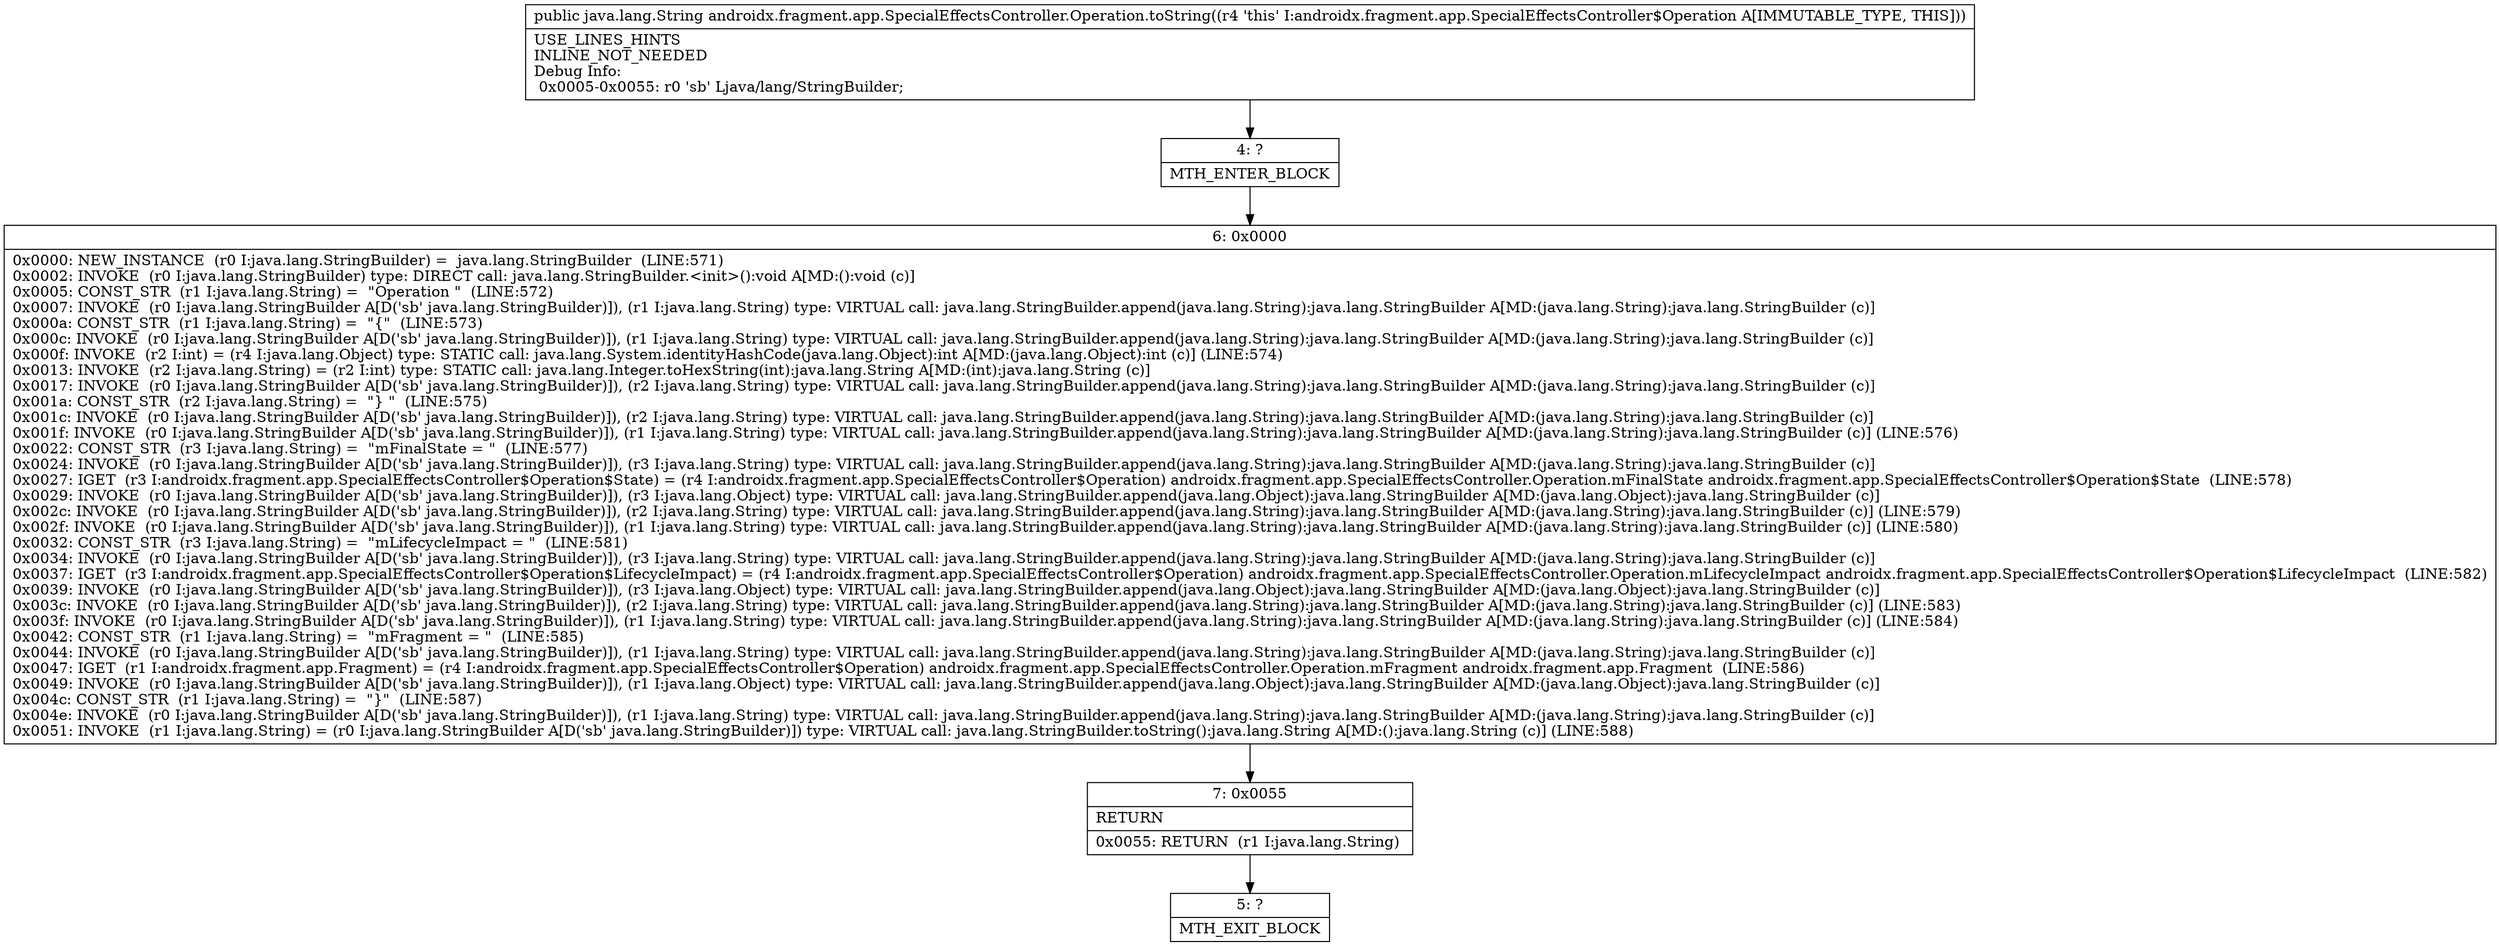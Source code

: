 digraph "CFG forandroidx.fragment.app.SpecialEffectsController.Operation.toString()Ljava\/lang\/String;" {
Node_4 [shape=record,label="{4\:\ ?|MTH_ENTER_BLOCK\l}"];
Node_6 [shape=record,label="{6\:\ 0x0000|0x0000: NEW_INSTANCE  (r0 I:java.lang.StringBuilder) =  java.lang.StringBuilder  (LINE:571)\l0x0002: INVOKE  (r0 I:java.lang.StringBuilder) type: DIRECT call: java.lang.StringBuilder.\<init\>():void A[MD:():void (c)]\l0x0005: CONST_STR  (r1 I:java.lang.String) =  \"Operation \"  (LINE:572)\l0x0007: INVOKE  (r0 I:java.lang.StringBuilder A[D('sb' java.lang.StringBuilder)]), (r1 I:java.lang.String) type: VIRTUAL call: java.lang.StringBuilder.append(java.lang.String):java.lang.StringBuilder A[MD:(java.lang.String):java.lang.StringBuilder (c)]\l0x000a: CONST_STR  (r1 I:java.lang.String) =  \"\{\"  (LINE:573)\l0x000c: INVOKE  (r0 I:java.lang.StringBuilder A[D('sb' java.lang.StringBuilder)]), (r1 I:java.lang.String) type: VIRTUAL call: java.lang.StringBuilder.append(java.lang.String):java.lang.StringBuilder A[MD:(java.lang.String):java.lang.StringBuilder (c)]\l0x000f: INVOKE  (r2 I:int) = (r4 I:java.lang.Object) type: STATIC call: java.lang.System.identityHashCode(java.lang.Object):int A[MD:(java.lang.Object):int (c)] (LINE:574)\l0x0013: INVOKE  (r2 I:java.lang.String) = (r2 I:int) type: STATIC call: java.lang.Integer.toHexString(int):java.lang.String A[MD:(int):java.lang.String (c)]\l0x0017: INVOKE  (r0 I:java.lang.StringBuilder A[D('sb' java.lang.StringBuilder)]), (r2 I:java.lang.String) type: VIRTUAL call: java.lang.StringBuilder.append(java.lang.String):java.lang.StringBuilder A[MD:(java.lang.String):java.lang.StringBuilder (c)]\l0x001a: CONST_STR  (r2 I:java.lang.String) =  \"\} \"  (LINE:575)\l0x001c: INVOKE  (r0 I:java.lang.StringBuilder A[D('sb' java.lang.StringBuilder)]), (r2 I:java.lang.String) type: VIRTUAL call: java.lang.StringBuilder.append(java.lang.String):java.lang.StringBuilder A[MD:(java.lang.String):java.lang.StringBuilder (c)]\l0x001f: INVOKE  (r0 I:java.lang.StringBuilder A[D('sb' java.lang.StringBuilder)]), (r1 I:java.lang.String) type: VIRTUAL call: java.lang.StringBuilder.append(java.lang.String):java.lang.StringBuilder A[MD:(java.lang.String):java.lang.StringBuilder (c)] (LINE:576)\l0x0022: CONST_STR  (r3 I:java.lang.String) =  \"mFinalState = \"  (LINE:577)\l0x0024: INVOKE  (r0 I:java.lang.StringBuilder A[D('sb' java.lang.StringBuilder)]), (r3 I:java.lang.String) type: VIRTUAL call: java.lang.StringBuilder.append(java.lang.String):java.lang.StringBuilder A[MD:(java.lang.String):java.lang.StringBuilder (c)]\l0x0027: IGET  (r3 I:androidx.fragment.app.SpecialEffectsController$Operation$State) = (r4 I:androidx.fragment.app.SpecialEffectsController$Operation) androidx.fragment.app.SpecialEffectsController.Operation.mFinalState androidx.fragment.app.SpecialEffectsController$Operation$State  (LINE:578)\l0x0029: INVOKE  (r0 I:java.lang.StringBuilder A[D('sb' java.lang.StringBuilder)]), (r3 I:java.lang.Object) type: VIRTUAL call: java.lang.StringBuilder.append(java.lang.Object):java.lang.StringBuilder A[MD:(java.lang.Object):java.lang.StringBuilder (c)]\l0x002c: INVOKE  (r0 I:java.lang.StringBuilder A[D('sb' java.lang.StringBuilder)]), (r2 I:java.lang.String) type: VIRTUAL call: java.lang.StringBuilder.append(java.lang.String):java.lang.StringBuilder A[MD:(java.lang.String):java.lang.StringBuilder (c)] (LINE:579)\l0x002f: INVOKE  (r0 I:java.lang.StringBuilder A[D('sb' java.lang.StringBuilder)]), (r1 I:java.lang.String) type: VIRTUAL call: java.lang.StringBuilder.append(java.lang.String):java.lang.StringBuilder A[MD:(java.lang.String):java.lang.StringBuilder (c)] (LINE:580)\l0x0032: CONST_STR  (r3 I:java.lang.String) =  \"mLifecycleImpact = \"  (LINE:581)\l0x0034: INVOKE  (r0 I:java.lang.StringBuilder A[D('sb' java.lang.StringBuilder)]), (r3 I:java.lang.String) type: VIRTUAL call: java.lang.StringBuilder.append(java.lang.String):java.lang.StringBuilder A[MD:(java.lang.String):java.lang.StringBuilder (c)]\l0x0037: IGET  (r3 I:androidx.fragment.app.SpecialEffectsController$Operation$LifecycleImpact) = (r4 I:androidx.fragment.app.SpecialEffectsController$Operation) androidx.fragment.app.SpecialEffectsController.Operation.mLifecycleImpact androidx.fragment.app.SpecialEffectsController$Operation$LifecycleImpact  (LINE:582)\l0x0039: INVOKE  (r0 I:java.lang.StringBuilder A[D('sb' java.lang.StringBuilder)]), (r3 I:java.lang.Object) type: VIRTUAL call: java.lang.StringBuilder.append(java.lang.Object):java.lang.StringBuilder A[MD:(java.lang.Object):java.lang.StringBuilder (c)]\l0x003c: INVOKE  (r0 I:java.lang.StringBuilder A[D('sb' java.lang.StringBuilder)]), (r2 I:java.lang.String) type: VIRTUAL call: java.lang.StringBuilder.append(java.lang.String):java.lang.StringBuilder A[MD:(java.lang.String):java.lang.StringBuilder (c)] (LINE:583)\l0x003f: INVOKE  (r0 I:java.lang.StringBuilder A[D('sb' java.lang.StringBuilder)]), (r1 I:java.lang.String) type: VIRTUAL call: java.lang.StringBuilder.append(java.lang.String):java.lang.StringBuilder A[MD:(java.lang.String):java.lang.StringBuilder (c)] (LINE:584)\l0x0042: CONST_STR  (r1 I:java.lang.String) =  \"mFragment = \"  (LINE:585)\l0x0044: INVOKE  (r0 I:java.lang.StringBuilder A[D('sb' java.lang.StringBuilder)]), (r1 I:java.lang.String) type: VIRTUAL call: java.lang.StringBuilder.append(java.lang.String):java.lang.StringBuilder A[MD:(java.lang.String):java.lang.StringBuilder (c)]\l0x0047: IGET  (r1 I:androidx.fragment.app.Fragment) = (r4 I:androidx.fragment.app.SpecialEffectsController$Operation) androidx.fragment.app.SpecialEffectsController.Operation.mFragment androidx.fragment.app.Fragment  (LINE:586)\l0x0049: INVOKE  (r0 I:java.lang.StringBuilder A[D('sb' java.lang.StringBuilder)]), (r1 I:java.lang.Object) type: VIRTUAL call: java.lang.StringBuilder.append(java.lang.Object):java.lang.StringBuilder A[MD:(java.lang.Object):java.lang.StringBuilder (c)]\l0x004c: CONST_STR  (r1 I:java.lang.String) =  \"\}\"  (LINE:587)\l0x004e: INVOKE  (r0 I:java.lang.StringBuilder A[D('sb' java.lang.StringBuilder)]), (r1 I:java.lang.String) type: VIRTUAL call: java.lang.StringBuilder.append(java.lang.String):java.lang.StringBuilder A[MD:(java.lang.String):java.lang.StringBuilder (c)]\l0x0051: INVOKE  (r1 I:java.lang.String) = (r0 I:java.lang.StringBuilder A[D('sb' java.lang.StringBuilder)]) type: VIRTUAL call: java.lang.StringBuilder.toString():java.lang.String A[MD:():java.lang.String (c)] (LINE:588)\l}"];
Node_7 [shape=record,label="{7\:\ 0x0055|RETURN\l|0x0055: RETURN  (r1 I:java.lang.String) \l}"];
Node_5 [shape=record,label="{5\:\ ?|MTH_EXIT_BLOCK\l}"];
MethodNode[shape=record,label="{public java.lang.String androidx.fragment.app.SpecialEffectsController.Operation.toString((r4 'this' I:androidx.fragment.app.SpecialEffectsController$Operation A[IMMUTABLE_TYPE, THIS]))  | USE_LINES_HINTS\lINLINE_NOT_NEEDED\lDebug Info:\l  0x0005\-0x0055: r0 'sb' Ljava\/lang\/StringBuilder;\l}"];
MethodNode -> Node_4;Node_4 -> Node_6;
Node_6 -> Node_7;
Node_7 -> Node_5;
}

